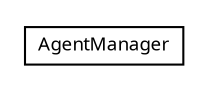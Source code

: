 #!/usr/local/bin/dot
#
# Class diagram 
# Generated by UMLGraph version R5_6 (http://www.umlgraph.org/)
#

digraph G {
	edge [fontname="Trebuchet MS",fontsize=10,labelfontname="Trebuchet MS",labelfontsize=10];
	node [fontname="Trebuchet MS",fontsize=10,shape=plaintext];
	nodesep=0.25;
	ranksep=0.5;
	// se.cambio.cds.controller.agent.AgentManager
	c21623 [label=<<table title="se.cambio.cds.controller.agent.AgentManager" border="0" cellborder="1" cellspacing="0" cellpadding="2" port="p" href="./AgentManager.html">
		<tr><td><table border="0" cellspacing="0" cellpadding="1">
<tr><td align="center" balign="center"><font face="Trebuchet MS"> AgentManager </font></td></tr>
		</table></td></tr>
		</table>>, URL="./AgentManager.html", fontname="Trebuchet MS", fontcolor="black", fontsize=9.0];
}

